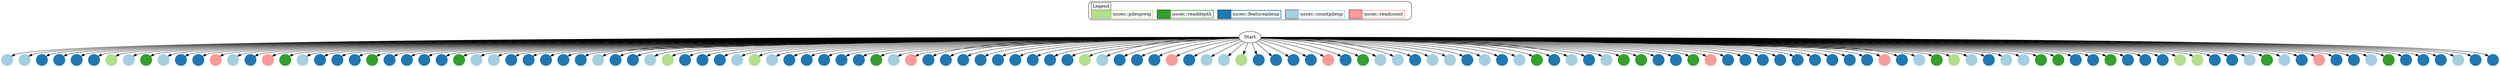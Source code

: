 digraph g {
"countpileup_/Users/zack/devel/WorkflowDAX/s_7_sequence.pileup.gz" [shape = "circle" style="filled" colorscheme="paired12" color=1 label = ""];
"countpileup_/Users/zack/devel/WorkflowDAX/s_2_sequence.pileup.gz-cgonly" [shape = "circle" style="filled" colorscheme="paired12" color=1 label = ""];
"featurepileup_300ABCAAXX8kg-exon11000" [shape = "circle" style="filled" colorscheme="paired12" color=2 label = ""];
"featurepileup_300ABCAAXX6Ku2008-Ring1B11000" [shape = "circle" style="filled" colorscheme="paired12" color=2 label = ""];
"featurepileup_300ABCAAXX3kim2007-ctcf11000" [shape = "circle" style="filled" colorscheme="paired12" color=2 label = ""];
"featurepileup_300ABCAAXX5kim2007-ctcf11000" [shape = "circle" style="filled" colorscheme="paired12" color=2 label = ""];
"pileupwig_300ABCAAXX21600" [shape = "circle" style="filled" colorscheme="paired12" color=3 label = ""];
"countpileup_/Users/zack/devel/WorkflowDAX/s_4_sequence.pileup.gz-chonly" [shape = "circle" style="filled" colorscheme="paired12" color=1 label = ""];
"readdepth_300ABCAAXX115000" [shape = "circle" style="filled" colorscheme="paired12" color=4 label = ""];
"countpileup_/Users/zack/devel/WorkflowDAX/s_6_sequence.pileup.gz" [shape = "circle" style="filled" colorscheme="paired12" color=1 label = ""];
"featurepileup_300ABCAAXX4Ku2008-Ring1B11000" [shape = "circle" style="filled" colorscheme="paired12" color=2 label = ""];
"featurepileup_300ABCAAXX7kg-tssCgi11000" [shape = "circle" style="filled" colorscheme="paired12" color=2 label = ""];
"readcount_300ABCAAXX2" [shape = "circle" style="filled" colorscheme="paired12" color=5 label = ""];
"countpileup_/Users/zack/devel/WorkflowDAX/s_5_sequence.pileup.gz-cgonly" [shape = "circle" style="filled" colorscheme="paired12" color=1 label = ""];
"featurepileup_300ABCAAXX5kg-tssNoncgi11000" [shape = "circle" style="filled" colorscheme="paired12" color=2 label = ""];
"readcount_300ABCAAXX1" [shape = "circle" style="filled" colorscheme="paired12" color=5 label = ""];
"readdepth_300ABCAAXX705000" [shape = "circle" style="filled" colorscheme="paired12" color=4 label = ""];
"countpileup_/Users/zack/devel/WorkflowDAX/s_1_sequence.pileup.gz-refComposition" [shape = "circle" style="filled" colorscheme="paired12" color=1 label = ""];
"featurepileup_300ABCAAXX3Ku2008-Ring1B11000" [shape = "circle" style="filled" colorscheme="paired12" color=2 label = ""];
"featurepileup_300ABCAAXX6TJGG-exonNoTss11000" [shape = "circle" style="filled" colorscheme="paired12" color=2 label = ""];
"featurepileup_300ABCAAXX6kg-tssCgi11000" [shape = "circle" style="filled" colorscheme="paired12" color=2 label = ""];
"readdepth_300ABCAAXX415000" [shape = "circle" style="filled" colorscheme="paired12" color=4 label = ""];
"featurepileup_300ABCAAXX6kg-exon11000" [shape = "circle" style="filled" colorscheme="paired12" color=2 label = ""];
"featurepileup_300ABCAAXX5TJGG-exonNoTss11000" [shape = "circle" style="filled" colorscheme="paired12" color=2 label = ""];
"featurepileup_300ABCAAXX6kim2007-ctcf11000" [shape = "circle" style="filled" colorscheme="paired12" color=2 label = ""];
"featurepileup_300ABCAAXX4kg-tssCgi11000" [shape = "circle" style="filled" colorscheme="paired12" color=2 label = ""];
"readdepth_300ABCAAXX205000" [shape = "circle" style="filled" colorscheme="paired12" color=4 label = ""];
"countpileup_/Users/zack/devel/WorkflowDAX/s_4_sequence.pileup.gz" [shape = "circle" style="filled" colorscheme="paired12" color=1 label = ""];
"countpileup_/Users/zack/devel/WorkflowDAX/s_1_sequence.pileup.gz" [shape = "circle" style="filled" colorscheme="paired12" color=1 label = ""];
"featurepileup_300ABCAAXX3TJGG-exonNoTss11000" [shape = "circle" style="filled" colorscheme="paired12" color=2 label = ""];
"featurepileup_300ABCAAXX8Ku2008-Ring1B11000" [shape = "circle" style="filled" colorscheme="paired12" color=2 label = ""];
"featurepileup_300ABCAAXX7kg-exon11000" [shape = "circle" style="filled" colorscheme="paired12" color=2 label = ""];
"featurepileup_300ABCAAXX1kim2007-ctcf11000" [shape = "circle" style="filled" colorscheme="paired12" color=2 label = ""];
"featurepileup_300ABCAAXX1kg-exon11000" [shape = "circle" style="filled" colorscheme="paired12" color=2 label = ""];
"countpileup_/Users/zack/devel/WorkflowDAX/s_3_sequence.pileup.gz-cgonly" [shape = "circle" style="filled" colorscheme="paired12" color=1 label = ""];
"featurepileup_300ABCAAXX8RepeatMaskerSINE11000" [shape = "circle" style="filled" colorscheme="paired12" color=2 label = ""];
"featurepileup_300ABCAAXX7kg-tssNoncgi11000" [shape = "circle" style="filled" colorscheme="paired12" color=2 label = ""];
"countpileup_/Users/zack/devel/WorkflowDAX/s_5_sequence.pileup.gz-refComposition" [shape = "circle" style="filled" colorscheme="paired12" color=1 label = ""];
"pileupwig_300ABCAAXX81600" [shape = "circle" style="filled" colorscheme="paired12" color=3 label = ""];
"featurepileup_300ABCAAXX4guelen2008-LADs11000" [shape = "circle" style="filled" colorscheme="paired12" color=2 label = ""];
"featurepileup_300ABCAAXX1Ku2008-H3K2711000" [shape = "circle" style="filled" colorscheme="paired12" color=2 label = ""];
"featurepileup_300ABCAAXX2kg-tssNoncgi11000" [shape = "circle" style="filled" colorscheme="paired12" color=2 label = ""];
"countpileup_/Users/zack/devel/WorkflowDAX/s_2_sequence.pileup.gz-refComposition" [shape = "circle" style="filled" colorscheme="paired12" color=1 label = ""];
"pileupwig_300ABCAAXX61600" [shape = "circle" style="filled" colorscheme="paired12" color=3 label = ""];
"countpileup_/Users/zack/devel/WorkflowDAX/s_8_sequence.pileup.gz" [shape = "circle" style="filled" colorscheme="paired12" color=1 label = ""];
"featurepileup_300ABCAAXX4Ku2008-H3K2711000" [shape = "circle" style="filled" colorscheme="paired12" color=2 label = ""];
"featurepileup_300ABCAAXX2kim2007-ctcf11000" [shape = "circle" style="filled" colorscheme="paired12" color=2 label = ""];
"featurepileup_300ABCAAXX4kg-tssNoncgi11000" [shape = "circle" style="filled" colorscheme="paired12" color=2 label = ""];
"featurepileup_300ABCAAXX4kim2007-ctcf11000" [shape = "circle" style="filled" colorscheme="paired12" color=2 label = ""];
"featurepileup_300ABCAAXX6guelen2008-LADs11000" [shape = "circle" style="filled" colorscheme="paired12" color=2 label = ""];
"readdepth_300ABCAAXX105000" [shape = "circle" style="filled" colorscheme="paired12" color=4 label = ""];
"countpileup_/Users/zack/devel/WorkflowDAX/s_7_sequence.pileup.gz-cgonly" [shape = "circle" style="filled" colorscheme="paired12" color=1 label = ""];
"readcount_300ABCAAXX7" [shape = "circle" style="filled" colorscheme="paired12" color=5 label = ""];
"featurepileup_300ABCAAXX7RepeatMaskerSINE11000" [shape = "circle" style="filled" colorscheme="paired12" color=2 label = ""];
"featurepileup_300ABCAAXX4TJGG-exonNoTss11000" [shape = "circle" style="filled" colorscheme="paired12" color=2 label = ""];
"featurepileup_300ABCAAXX3RepeatMaskerSINE11000" [shape = "circle" style="filled" colorscheme="paired12" color=2 label = ""];
"featurepileup_300ABCAAXX5Ku2008-H3K2711000" [shape = "circle" style="filled" colorscheme="paired12" color=2 label = ""];
"featurepileup_300ABCAAXX6kg-tssNoncgi11000" [shape = "circle" style="filled" colorscheme="paired12" color=2 label = ""];
"featurepileup_300ABCAAXX1TJGG-exonNoTss11000" [shape = "circle" style="filled" colorscheme="paired12" color=2 label = ""];
"featurepileup_300ABCAAXX8kim2007-ctcf11000" [shape = "circle" style="filled" colorscheme="paired12" color=2 label = ""];
"featurepileup_300ABCAAXX1RepeatMaskerLINE11000" [shape = "circle" style="filled" colorscheme="paired12" color=2 label = ""];
"featurepileup_300ABCAAXX3kg-exon11000" [shape = "circle" style="filled" colorscheme="paired12" color=2 label = ""];
"pileupwig_300ABCAAXX31600" [shape = "circle" style="filled" colorscheme="paired12" color=3 label = ""];
"countpileup_/Users/zack/devel/WorkflowDAX/s_2_sequence.pileup.gz" [shape = "circle" style="filled" colorscheme="paired12" color=1 label = ""];
"featurepileup_300ABCAAXX5RepeatMaskerLINE11000" [shape = "circle" style="filled" colorscheme="paired12" color=2 label = ""];
"featurepileup_300ABCAAXX8kg-tssCgi11000" [shape = "circle" style="filled" colorscheme="paired12" color=2 label = ""];
"featurepileup_300ABCAAXX6RepeatMaskerLINE11000" [shape = "circle" style="filled" colorscheme="paired12" color=2 label = ""];
"readcount_300ABCAAXX6" [shape = "circle" style="filled" colorscheme="paired12" color=5 label = ""];
"featurepileup_300ABCAAXX8TJGG-exonNoTss11000" [shape = "circle" style="filled" colorscheme="paired12" color=2 label = ""];
"countpileup_/Users/zack/devel/WorkflowDAX/s_1_sequence.pileup.gz-chonly" [shape = "circle" style="filled" colorscheme="paired12" color=1 label = ""];
"countpileup_/Users/zack/devel/WorkflowDAX/s_7_sequence.pileup.gz-refComposition" [shape = "circle" style="filled" colorscheme="paired12" color=1 label = ""];
"pileupwig_300ABCAAXX41600" [shape = "circle" style="filled" colorscheme="paired12" color=3 label = ""];
"featurepileup_300ABCAAXX2kg-tssCgi11000" [shape = "circle" style="filled" colorscheme="paired12" color=2 label = ""];
"featurepileup_300ABCAAXX5kg-exon11000" [shape = "circle" style="filled" colorscheme="paired12" color=2 label = ""];
"featurepileup_300ABCAAXX3guelen2008-LADs11000" [shape = "circle" style="filled" colorscheme="paired12" color=2 label = ""];
"featurepileup_300ABCAAXX3kg-tssNoncgi11000" [shape = "circle" style="filled" colorscheme="paired12" color=2 label = ""];
"readcount_300ABCAAXX8" [shape = "circle" style="filled" colorscheme="paired12" color=5 label = ""];
"featurepileup_300ABCAAXX1RepeatMaskerSINE11000" [shape = "circle" style="filled" colorscheme="paired12" color=2 label = ""];
"readdepth_300ABCAAXX715000" [shape = "circle" style="filled" colorscheme="paired12" color=4 label = ""];
"countpileup_/Users/zack/devel/WorkflowDAX/s_3_sequence.pileup.gz-chonly" [shape = "circle" style="filled" colorscheme="paired12" color=1 label = ""];
"countpileup_/Users/zack/devel/WorkflowDAX/s_5_sequence.pileup.gz" [shape = "circle" style="filled" colorscheme="paired12" color=1 label = ""];
"featurepileup_300ABCAAXX6Ku2008-H3K2711000" [shape = "circle" style="filled" colorscheme="paired12" color=2 label = ""];
"countpileup_/Users/zack/devel/WorkflowDAX/s_3_sequence.pileup.gz" [shape = "circle" style="filled" colorscheme="paired12" color=1 label = ""];
"countpileup_/Users/zack/devel/WorkflowDAX/s_4_sequence.pileup.gz-cgonly" [shape = "circle" style="filled" colorscheme="paired12" color=1 label = ""];
"featurepileup_300ABCAAXX8guelen2008-LADs11000" [shape = "circle" style="filled" colorscheme="paired12" color=2 label = ""];
"countpileup_/Users/zack/devel/WorkflowDAX/s_6_sequence.pileup.gz-chonly" [shape = "circle" style="filled" colorscheme="paired12" color=1 label = ""];
"featurepileup_300ABCAAXX1Ku2008-Ring1B11000" [shape = "circle" style="filled" colorscheme="paired12" color=2 label = ""];
"countpileup_/Users/zack/devel/WorkflowDAX/s_5_sequence.pileup.gz-chonly" [shape = "circle" style="filled" colorscheme="paired12" color=1 label = ""];
"readdepth_300ABCAAXX505000" [shape = "circle" style="filled" colorscheme="paired12" color=4 label = ""];
"featurepileup_300ABCAAXX8Ku2008-H3K2711000" [shape = "circle" style="filled" colorscheme="paired12" color=2 label = ""];
"countpileup_/Users/zack/devel/WorkflowDAX/s_7_sequence.pileup.gz-chonly" [shape = "circle" style="filled" colorscheme="paired12" color=1 label = ""];
"featurepileup_300ABCAAXX3kg-tssCgi11000" [shape = "circle" style="filled" colorscheme="paired12" color=2 label = ""];
"countpileup_/Users/zack/devel/WorkflowDAX/s_2_sequence.pileup.gz-chonly" [shape = "circle" style="filled" colorscheme="paired12" color=1 label = ""];
"readdepth_300ABCAAXX815000" [shape = "circle" style="filled" colorscheme="paired12" color=4 label = ""];
"readdepth_300ABCAAXX605000" [shape = "circle" style="filled" colorscheme="paired12" color=4 label = ""];
"featurepileup_300ABCAAXX5kg-tssCgi11000" [shape = "circle" style="filled" colorscheme="paired12" color=2 label = ""];
"featurepileup_300ABCAAXX3Ku2008-H3K2711000" [shape = "circle" style="filled" colorscheme="paired12" color=2 label = ""];
"readdepth_300ABCAAXX805000" [shape = "circle" style="filled" colorscheme="paired12" color=4 label = ""];
"readcount_300ABCAAXX5" [shape = "circle" style="filled" colorscheme="paired12" color=5 label = ""];
"featurepileup_300ABCAAXX2RepeatMaskerLINE11000" [shape = "circle" style="filled" colorscheme="paired12" color=2 label = ""];
"featurepileup_300ABCAAXX7RepeatMaskerLINE11000" [shape = "circle" style="filled" colorscheme="paired12" color=2 label = ""];
"featurepileup_300ABCAAXX2kg-exon11000" [shape = "circle" style="filled" colorscheme="paired12" color=2 label = ""];
"featurepileup_300ABCAAXX1kg-tssNoncgi11000" [shape = "circle" style="filled" colorscheme="paired12" color=2 label = ""];
"featurepileup_300ABCAAXX6RepeatMaskerSINE11000" [shape = "circle" style="filled" colorscheme="paired12" color=2 label = ""];
"featurepileup_300ABCAAXX8kg-tssNoncgi11000" [shape = "circle" style="filled" colorscheme="paired12" color=2 label = ""];
"featurepileup_300ABCAAXX1kg-tssCgi11000" [shape = "circle" style="filled" colorscheme="paired12" color=2 label = ""];
"featurepileup_300ABCAAXX8RepeatMaskerLINE11000" [shape = "circle" style="filled" colorscheme="paired12" color=2 label = ""];
"featurepileup_300ABCAAXX5guelen2008-LADs11000" [shape = "circle" style="filled" colorscheme="paired12" color=2 label = ""];
"readcount_300ABCAAXX4" [shape = "circle" style="filled" colorscheme="paired12" color=5 label = ""];
"featurepileup_300ABCAAXX7Ku2008-H3K2711000" [shape = "circle" style="filled" colorscheme="paired12" color=2 label = ""];
"countpileup_/Users/zack/devel/WorkflowDAX/s_1_sequence.pileup.gz-cgonly" [shape = "circle" style="filled" colorscheme="paired12" color=1 label = ""];
"readdepth_300ABCAAXX315000" [shape = "circle" style="filled" colorscheme="paired12" color=4 label = ""];
"pileupwig_300ABCAAXX11600" [shape = "circle" style="filled" colorscheme="paired12" color=3 label = ""];
"countpileup_/Users/zack/devel/WorkflowDAX/s_6_sequence.pileup.gz-cgonly" [shape = "circle" style="filled" colorscheme="paired12" color=1 label = ""];
"featurepileup_300ABCAAXX2TJGG-exonNoTss11000" [shape = "circle" style="filled" colorscheme="paired12" color=2 label = ""];
"countpileup_/Users/zack/devel/WorkflowDAX/s_8_sequence.pileup.gz-chonly" [shape = "circle" style="filled" colorscheme="paired12" color=1 label = ""];
"countpileup_/Users/zack/devel/WorkflowDAX/s_6_sequence.pileup.gz-refComposition" [shape = "circle" style="filled" colorscheme="paired12" color=1 label = ""];
"readdepth_300ABCAAXX215000" [shape = "circle" style="filled" colorscheme="paired12" color=4 label = ""];
"readdepth_300ABCAAXX305000" [shape = "circle" style="filled" colorscheme="paired12" color=4 label = ""];
"featurepileup_300ABCAAXX7kim2007-ctcf11000" [shape = "circle" style="filled" colorscheme="paired12" color=2 label = ""];
"featurepileup_300ABCAAXX4kg-exon11000" [shape = "circle" style="filled" colorscheme="paired12" color=2 label = ""];
"readdepth_300ABCAAXX405000" [shape = "circle" style="filled" colorscheme="paired12" color=4 label = ""];
"featurepileup_300ABCAAXX2guelen2008-LADs11000" [shape = "circle" style="filled" colorscheme="paired12" color=2 label = ""];
"featurepileup_300ABCAAXX2RepeatMaskerSINE11000" [shape = "circle" style="filled" colorscheme="paired12" color=2 label = ""];
"featurepileup_300ABCAAXX2Ku2008-H3K2711000" [shape = "circle" style="filled" colorscheme="paired12" color=2 label = ""];
"pileupwig_300ABCAAXX71600" [shape = "circle" style="filled" colorscheme="paired12" color=3 label = ""];
"pileupwig_300ABCAAXX51600" [shape = "circle" style="filled" colorscheme="paired12" color=3 label = ""];
"featurepileup_300ABCAAXX7Ku2008-Ring1B11000" [shape = "circle" style="filled" colorscheme="paired12" color=2 label = ""];
"featurepileup_300ABCAAXX7guelen2008-LADs11000" [shape = "circle" style="filled" colorscheme="paired12" color=2 label = ""];
"countpileup_/Users/zack/devel/WorkflowDAX/s_8_sequence.pileup.gz-cgonly" [shape = "circle" style="filled" colorscheme="paired12" color=1 label = ""];
"readdepth_300ABCAAXX515000" [shape = "circle" style="filled" colorscheme="paired12" color=4 label = ""];
"countpileup_/Users/zack/devel/WorkflowDAX/s_4_sequence.pileup.gz-refComposition" [shape = "circle" style="filled" colorscheme="paired12" color=1 label = ""];
"featurepileup_300ABCAAXX5Ku2008-Ring1B11000" [shape = "circle" style="filled" colorscheme="paired12" color=2 label = ""];
"readcount_300ABCAAXX3" [shape = "circle" style="filled" colorscheme="paired12" color=5 label = ""];
"featurepileup_300ABCAAXX2Ku2008-Ring1B11000" [shape = "circle" style="filled" colorscheme="paired12" color=2 label = ""];
"featurepileup_300ABCAAXX3RepeatMaskerLINE11000" [shape = "circle" style="filled" colorscheme="paired12" color=2 label = ""];
"countpileup_/Users/zack/devel/WorkflowDAX/s_3_sequence.pileup.gz-refComposition" [shape = "circle" style="filled" colorscheme="paired12" color=1 label = ""];
"readdepth_300ABCAAXX615000" [shape = "circle" style="filled" colorscheme="paired12" color=4 label = ""];
"featurepileup_300ABCAAXX4RepeatMaskerLINE11000" [shape = "circle" style="filled" colorscheme="paired12" color=2 label = ""];
"featurepileup_300ABCAAXX1guelen2008-LADs11000" [shape = "circle" style="filled" colorscheme="paired12" color=2 label = ""];
"featurepileup_300ABCAAXX4RepeatMaskerSINE11000" [shape = "circle" style="filled" colorscheme="paired12" color=2 label = ""];
"countpileup_/Users/zack/devel/WorkflowDAX/s_8_sequence.pileup.gz-refComposition" [shape = "circle" style="filled" colorscheme="paired12" color=1 label = ""];
"featurepileup_300ABCAAXX5RepeatMaskerSINE11000" [shape = "circle" style="filled" colorscheme="paired12" color=2 label = ""];
"featurepileup_300ABCAAXX7TJGG-exonNoTss11000" [shape = "circle" style="filled" colorscheme="paired12" color=2 label = ""];
"Legend" [
shape = "Mrecord" colorscheme="paired12"label =<<table border="0" cellborder="0" cellspacing="0" cellpadding="4"><tr><td bgcolor="white"><font color="black">Legend</font></td></tr><tr><td align="left" bgcolor="3" border="2" color="3">      </td><td align="left" border="2" color="3"><font>uscec::pileupwig</font></td><td> </td><td align="left" bgcolor="4" border="2" color="4">      </td><td align="left" border="2" color="4"><font>uscec::readdepth</font></td><td> </td><td align="left" bgcolor="2" border="2" color="2">      </td><td align="left" border="2" color="2"><font>uscec::featurepileup</font></td><td> </td><td align="left" bgcolor="1" border="2" color="1">      </td><td align="left" border="2" color="1"><font>uscec::countpileup</font></td><td> </td><td align="left" bgcolor="5" border="2" color="5">      </td><td align="left" border="2" color="5"><font>uscec::readcount</font></td><td> </td></tr></table>> ];
Start -> "countpileup_/Users/zack/devel/WorkflowDAX/s_7_sequence.pileup.gz"
Start -> "countpileup_/Users/zack/devel/WorkflowDAX/s_2_sequence.pileup.gz-cgonly"
Start -> "featurepileup_300ABCAAXX8kg-exon11000"
Start -> "featurepileup_300ABCAAXX6Ku2008-Ring1B11000"
Start -> "featurepileup_300ABCAAXX3kim2007-ctcf11000"
Start -> "featurepileup_300ABCAAXX5kim2007-ctcf11000"
Start -> "pileupwig_300ABCAAXX21600"
Start -> "countpileup_/Users/zack/devel/WorkflowDAX/s_4_sequence.pileup.gz-chonly"
Start -> "readdepth_300ABCAAXX115000"
Start -> "countpileup_/Users/zack/devel/WorkflowDAX/s_6_sequence.pileup.gz"
Start -> "featurepileup_300ABCAAXX4Ku2008-Ring1B11000"
Start -> "featurepileup_300ABCAAXX7kg-tssCgi11000"
Start -> "readcount_300ABCAAXX2"
Start -> "countpileup_/Users/zack/devel/WorkflowDAX/s_5_sequence.pileup.gz-cgonly"
Start -> "featurepileup_300ABCAAXX5kg-tssNoncgi11000"
Start -> "readcount_300ABCAAXX1"
Start -> "readdepth_300ABCAAXX705000"
Start -> "countpileup_/Users/zack/devel/WorkflowDAX/s_1_sequence.pileup.gz-refComposition"
Start -> "featurepileup_300ABCAAXX3Ku2008-Ring1B11000"
Start -> "featurepileup_300ABCAAXX6TJGG-exonNoTss11000"
Start -> "featurepileup_300ABCAAXX6kg-tssCgi11000"
Start -> "readdepth_300ABCAAXX415000"
Start -> "featurepileup_300ABCAAXX6kg-exon11000"
Start -> "featurepileup_300ABCAAXX5TJGG-exonNoTss11000"
Start -> "featurepileup_300ABCAAXX6kim2007-ctcf11000"
Start -> "featurepileup_300ABCAAXX4kg-tssCgi11000"
Start -> "readdepth_300ABCAAXX205000"
Start -> "countpileup_/Users/zack/devel/WorkflowDAX/s_4_sequence.pileup.gz"
Start -> "countpileup_/Users/zack/devel/WorkflowDAX/s_1_sequence.pileup.gz"
Start -> "featurepileup_300ABCAAXX3TJGG-exonNoTss11000"
Start -> "featurepileup_300ABCAAXX8Ku2008-Ring1B11000"
Start -> "featurepileup_300ABCAAXX7kg-exon11000"
Start -> "featurepileup_300ABCAAXX1kim2007-ctcf11000"
Start -> "featurepileup_300ABCAAXX1kg-exon11000"
Start -> "countpileup_/Users/zack/devel/WorkflowDAX/s_3_sequence.pileup.gz-cgonly"
Start -> "featurepileup_300ABCAAXX8RepeatMaskerSINE11000"
Start -> "featurepileup_300ABCAAXX7kg-tssNoncgi11000"
Start -> "countpileup_/Users/zack/devel/WorkflowDAX/s_5_sequence.pileup.gz-refComposition"
Start -> "pileupwig_300ABCAAXX81600"
Start -> "featurepileup_300ABCAAXX4guelen2008-LADs11000"
Start -> "featurepileup_300ABCAAXX1Ku2008-H3K2711000"
Start -> "featurepileup_300ABCAAXX2kg-tssNoncgi11000"
Start -> "countpileup_/Users/zack/devel/WorkflowDAX/s_2_sequence.pileup.gz-refComposition"
Start -> "pileupwig_300ABCAAXX61600"
Start -> "countpileup_/Users/zack/devel/WorkflowDAX/s_8_sequence.pileup.gz"
Start -> "featurepileup_300ABCAAXX4Ku2008-H3K2711000"
Start -> "featurepileup_300ABCAAXX2kim2007-ctcf11000"
Start -> "featurepileup_300ABCAAXX4kg-tssNoncgi11000"
Start -> "featurepileup_300ABCAAXX4kim2007-ctcf11000"
Start -> "featurepileup_300ABCAAXX6guelen2008-LADs11000"
Start -> "readdepth_300ABCAAXX105000"
Start -> "countpileup_/Users/zack/devel/WorkflowDAX/s_7_sequence.pileup.gz-cgonly"
Start -> "readcount_300ABCAAXX7"
Start -> "featurepileup_300ABCAAXX7RepeatMaskerSINE11000"
Start -> "featurepileup_300ABCAAXX4TJGG-exonNoTss11000"
Start -> "featurepileup_300ABCAAXX3RepeatMaskerSINE11000"
Start -> "featurepileup_300ABCAAXX5Ku2008-H3K2711000"
Start -> "featurepileup_300ABCAAXX6kg-tssNoncgi11000"
Start -> "featurepileup_300ABCAAXX1TJGG-exonNoTss11000"
Start -> "featurepileup_300ABCAAXX8kim2007-ctcf11000"
Start -> "featurepileup_300ABCAAXX1RepeatMaskerLINE11000"
Start -> "featurepileup_300ABCAAXX3kg-exon11000"
Start -> "pileupwig_300ABCAAXX31600"
Start -> "countpileup_/Users/zack/devel/WorkflowDAX/s_2_sequence.pileup.gz"
Start -> "featurepileup_300ABCAAXX5RepeatMaskerLINE11000"
Start -> "featurepileup_300ABCAAXX8kg-tssCgi11000"
Start -> "featurepileup_300ABCAAXX6RepeatMaskerLINE11000"
Start -> "readcount_300ABCAAXX6"
Start -> "featurepileup_300ABCAAXX8TJGG-exonNoTss11000"
Start -> "countpileup_/Users/zack/devel/WorkflowDAX/s_1_sequence.pileup.gz-chonly"
Start -> "countpileup_/Users/zack/devel/WorkflowDAX/s_7_sequence.pileup.gz-refComposition"
Start -> "pileupwig_300ABCAAXX41600"
Start -> "featurepileup_300ABCAAXX2kg-tssCgi11000"
Start -> "featurepileup_300ABCAAXX5kg-exon11000"
Start -> "featurepileup_300ABCAAXX3guelen2008-LADs11000"
Start -> "featurepileup_300ABCAAXX3kg-tssNoncgi11000"
Start -> "readcount_300ABCAAXX8"
Start -> "featurepileup_300ABCAAXX1RepeatMaskerSINE11000"
Start -> "readdepth_300ABCAAXX715000"
Start -> "countpileup_/Users/zack/devel/WorkflowDAX/s_3_sequence.pileup.gz-chonly"
Start -> "countpileup_/Users/zack/devel/WorkflowDAX/s_5_sequence.pileup.gz"
Start -> "featurepileup_300ABCAAXX6Ku2008-H3K2711000"
Start -> "countpileup_/Users/zack/devel/WorkflowDAX/s_3_sequence.pileup.gz"
Start -> "countpileup_/Users/zack/devel/WorkflowDAX/s_4_sequence.pileup.gz-cgonly"
Start -> "featurepileup_300ABCAAXX8guelen2008-LADs11000"
Start -> "countpileup_/Users/zack/devel/WorkflowDAX/s_6_sequence.pileup.gz-chonly"
Start -> "featurepileup_300ABCAAXX1Ku2008-Ring1B11000"
Start -> "countpileup_/Users/zack/devel/WorkflowDAX/s_5_sequence.pileup.gz-chonly"
Start -> "readdepth_300ABCAAXX505000"
Start -> "featurepileup_300ABCAAXX8Ku2008-H3K2711000"
Start -> "countpileup_/Users/zack/devel/WorkflowDAX/s_7_sequence.pileup.gz-chonly"
Start -> "featurepileup_300ABCAAXX3kg-tssCgi11000"
Start -> "countpileup_/Users/zack/devel/WorkflowDAX/s_2_sequence.pileup.gz-chonly"
Start -> "readdepth_300ABCAAXX815000"
Start -> "readdepth_300ABCAAXX605000"
Start -> "featurepileup_300ABCAAXX5kg-tssCgi11000"
Start -> "featurepileup_300ABCAAXX3Ku2008-H3K2711000"
Start -> "readdepth_300ABCAAXX805000"
Start -> "readcount_300ABCAAXX5"
Start -> "featurepileup_300ABCAAXX2RepeatMaskerLINE11000"
Start -> "featurepileup_300ABCAAXX7RepeatMaskerLINE11000"
Start -> "featurepileup_300ABCAAXX2kg-exon11000"
Start -> "featurepileup_300ABCAAXX1kg-tssNoncgi11000"
Start -> "featurepileup_300ABCAAXX6RepeatMaskerSINE11000"
Start -> "featurepileup_300ABCAAXX8kg-tssNoncgi11000"
Start -> "featurepileup_300ABCAAXX1kg-tssCgi11000"
Start -> "featurepileup_300ABCAAXX8RepeatMaskerLINE11000"
Start -> "featurepileup_300ABCAAXX5guelen2008-LADs11000"
Start -> "readcount_300ABCAAXX4"
Start -> "featurepileup_300ABCAAXX7Ku2008-H3K2711000"
Start -> "countpileup_/Users/zack/devel/WorkflowDAX/s_1_sequence.pileup.gz-cgonly"
Start -> "readdepth_300ABCAAXX315000"
Start -> "pileupwig_300ABCAAXX11600"
Start -> "countpileup_/Users/zack/devel/WorkflowDAX/s_6_sequence.pileup.gz-cgonly"
Start -> "featurepileup_300ABCAAXX2TJGG-exonNoTss11000"
Start -> "countpileup_/Users/zack/devel/WorkflowDAX/s_8_sequence.pileup.gz-chonly"
Start -> "countpileup_/Users/zack/devel/WorkflowDAX/s_6_sequence.pileup.gz-refComposition"
Start -> "readdepth_300ABCAAXX215000"
Start -> "readdepth_300ABCAAXX305000"
Start -> "featurepileup_300ABCAAXX7kim2007-ctcf11000"
Start -> "featurepileup_300ABCAAXX4kg-exon11000"
Start -> "readdepth_300ABCAAXX405000"
Start -> "featurepileup_300ABCAAXX2guelen2008-LADs11000"
Start -> "featurepileup_300ABCAAXX2RepeatMaskerSINE11000"
Start -> "featurepileup_300ABCAAXX2Ku2008-H3K2711000"
Start -> "pileupwig_300ABCAAXX71600"
Start -> "pileupwig_300ABCAAXX51600"
Start -> "featurepileup_300ABCAAXX7Ku2008-Ring1B11000"
Start -> "featurepileup_300ABCAAXX7guelen2008-LADs11000"
Start -> "countpileup_/Users/zack/devel/WorkflowDAX/s_8_sequence.pileup.gz-cgonly"
Start -> "readdepth_300ABCAAXX515000"
Start -> "countpileup_/Users/zack/devel/WorkflowDAX/s_4_sequence.pileup.gz-refComposition"
Start -> "featurepileup_300ABCAAXX5Ku2008-Ring1B11000"
Start -> "readcount_300ABCAAXX3"
Start -> "featurepileup_300ABCAAXX2Ku2008-Ring1B11000"
Start -> "featurepileup_300ABCAAXX3RepeatMaskerLINE11000"
Start -> "countpileup_/Users/zack/devel/WorkflowDAX/s_3_sequence.pileup.gz-refComposition"
Start -> "readdepth_300ABCAAXX615000"
Start -> "featurepileup_300ABCAAXX4RepeatMaskerLINE11000"
Start -> "featurepileup_300ABCAAXX1guelen2008-LADs11000"
Start -> "featurepileup_300ABCAAXX4RepeatMaskerSINE11000"
Start -> "countpileup_/Users/zack/devel/WorkflowDAX/s_8_sequence.pileup.gz-refComposition"
Start -> "featurepileup_300ABCAAXX5RepeatMaskerSINE11000"
Start -> "featurepileup_300ABCAAXX7TJGG-exonNoTss11000"
{ edge [color="#ffffff"]
 Legend -> Start
}
}
